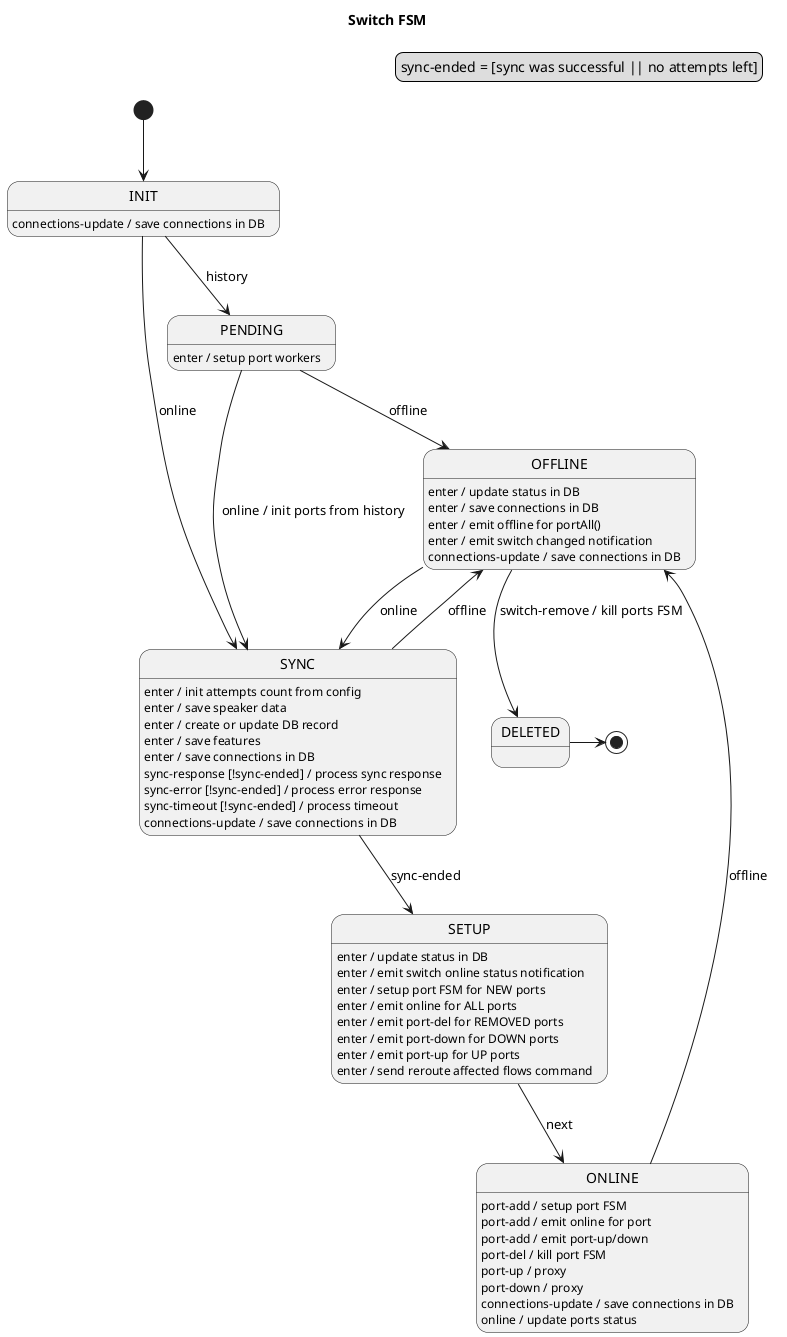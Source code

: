 Internal data:
* switchId
* list of portNumber+upState

Input signals:
* history
* online
* offline
* port-add
* port-del
* port-up
* port-down
* connections-update

Output signals:
* online
* offline
* setup-port
* remove-port
* port-up
* port-down

@startuml
title Switch FSM

legend top right
    sync-ended = [sync was successful || no attempts left]
endlegend

[*] --> INIT

INIT --> SYNC : online
INIT --> PENDING : history
INIT : connections-update / save connections in DB

PENDING : enter / setup port workers
PENDING --> SYNC : online / init ports from history
PENDING --> OFFLINE : offline

SYNC : enter / init attempts count from config
SYNC : enter / save speaker data
SYNC : enter / create or update DB record
SYNC : enter / save features
SYNC : enter / save connections in DB
SYNC : sync-response [!sync-ended] / process sync response
SYNC : sync-error [!sync-ended] / process error response
SYNC : sync-timeout [!sync-ended] / process timeout
SYNC : connections-update / save connections in DB
SYNC --> SETUP : sync-ended
SYNC --> OFFLINE : offline

SETUP : enter / update status in DB
SETUP : enter / emit switch online status notification
SETUP : enter / setup port FSM for NEW ports
SETUP : enter / emit online for ALL ports
SETUP : enter / emit port-del for REMOVED ports
SETUP : enter / emit port-down for DOWN ports
SETUP : enter / emit port-up for UP ports
SETUP : enter / send reroute affected flows command
SETUP --> ONLINE : next

ONLINE : port-add / setup port FSM
ONLINE : port-add / emit online for port
ONLINE : port-add / emit port-up/down
ONLINE : port-del / kill port FSM
ONLINE : port-up / proxy
ONLINE : port-down / proxy
ONLINE : connections-update / save connections in DB
ONLINE : online / update ports status
ONLINE --> OFFLINE : offline

OFFLINE : enter / update status in DB
OFFLINE : enter / save connections in DB
OFFLINE : enter / emit offline for portAll()
OFFLINE : enter / emit switch changed notification
OFFLINE : connections-update / save connections in DB
OFFLINE --> SYNC : online
OFFLINE --> DELETED: switch-remove / kill ports FSM
DELETED -> [*]

@enduml
